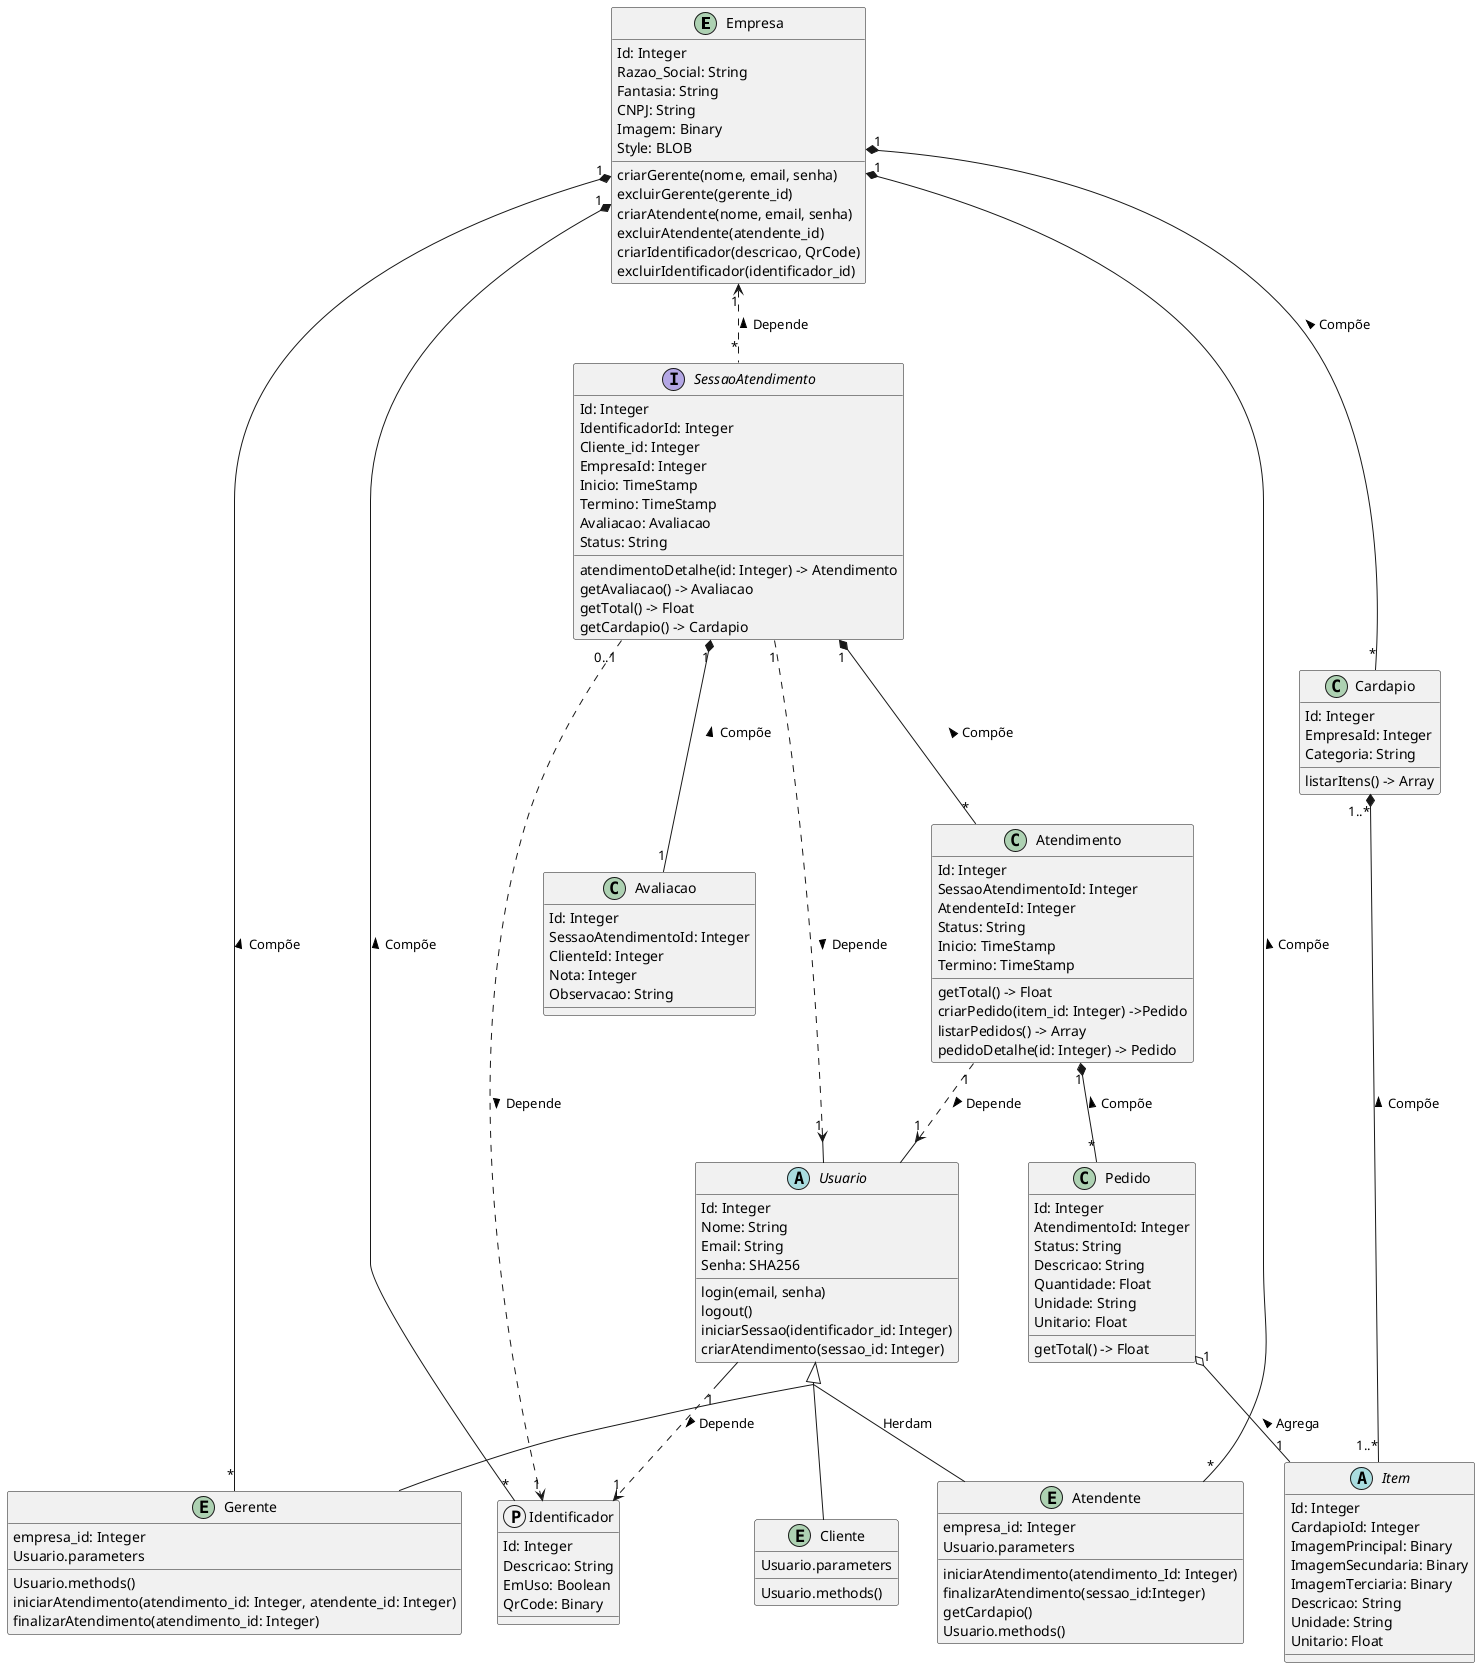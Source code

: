 @startuml classAtendimento
'usuario master'
entity Empresa {
    Id: Integer
    Razao_Social: String
    Fantasia: String
    CNPJ: String
    Imagem: Binary
    Style: BLOB
    criarGerente(nome, email, senha)
    excluirGerente(gerente_id)
    criarAtendente(nome, email, senha)
    excluirAtendente(atendente_id)
    criarIdentificador(descricao, QrCode)
    excluirIdentificador(identificador_id)
}
abstract class Usuario {
    Id: Integer
    Nome: String
    Email: String
    Senha: SHA256
    login(email, senha)
    logout()
    iniciarSessao(identificador_id: Integer)
    criarAtendimento(sessao_id: Integer)
}
entity Gerente {
    empresa_id: Integer
    Usuario.parameters
    Usuario.methods()
    iniciarAtendimento(atendimento_id: Integer, atendente_id: Integer)
    finalizarAtendimento(atendimento_id: Integer)
}
entity Atendente {
    empresa_id: Integer
    Usuario.parameters 
    'altera status do atendimento para em andamento'
    iniciarAtendimento(atendimento_Id: Integer) 
    finalizarAtendimento(sessao_id:Integer)
    getCardapio()
    Usuario.methods()
}
entity Cliente {
    Usuario.parameters
    'Cria atendimento com status pendente'
    Usuario.methods()
}
protocol Identificador {
    Id: Integer
    Descricao: String
    EmUso: Boolean
    QrCode: Binary
}
'Caso o cliente não faça login, registrar como cliente Anonimo'
interface SessaoAtendimento {
    Id: Integer
    IdentificadorId: Integer
    Cliente_id: Integer
    EmpresaId: Integer
    Inicio: TimeStamp
    Termino: TimeStamp
    Avaliacao: Avaliacao
    Status: String
    atendimentoDetalhe(id: Integer) -> Atendimento
    getAvaliacao() -> Avaliacao
    getTotal() -> Float
    getCardapio() -> Cardapio
}
class Atendimento {
    Id: Integer
    SessaoAtendimentoId: Integer 
    AtendenteId: Integer
    Status: String
    Inicio: TimeStamp
    Termino: TimeStamp
    getTotal() -> Float
    criarPedido(item_id: Integer) ->Pedido
    listarPedidos() -> Array
    pedidoDetalhe(id: Integer) -> Pedido
}
class Pedido {
    Id: Integer
    AtendimentoId: Integer
    Status: String
    Descricao: String
    Quantidade: Float
    Unidade: String
    Unitario: Float
    getTotal() -> Float
}
class Avaliacao {
    Id: Integer
    SessaoAtendimentoId: Integer
    ClienteId: Integer
    Nota: Integer
    Observacao: String
}
class Cardapio {
    Id: Integer
    EmpresaId: Integer
    Categoria: String
    listarItens() -> Array
}
abstract class Item {
    Id: Integer
    CardapioId: Integer
    ImagemPrincipal: Binary
    ImagemSecundaria: Binary
    ImagemTerciaria: Binary
    Descricao: String
    Unidade: String
    Unitario: Float
}
'Atendente live and die with Empresa'
Empresa "1" *-- "*" Atendente : < Compõe
Empresa "1" *-- "*" Gerente : < Compõe
SessaoAtendimento "1" *-- "*" Atendimento : < Compõe
SessaoAtendimento "1" *-- "1" Avaliacao : < Compõe
Empresa "1" *-- "*" Cardapio : < Compõe
Empresa "1" *-- "*" Identificador : < Compõe
Atendimento "1" *-- "*" Pedido : < Compõe
Cardapio "1..*" *-- "1..*" Item : < Compõe


'Item is part of Pedido'
Pedido "1" o-- "1" Item : < Agrega

'Dependecies'
Atendimento "1" ..> "1" Usuario : Depende > 
SessaoAtendimento "1" ..> "1" Usuario : Depende >
SessaoAtendimento "0..1" ..> "1" Identificador : Depende >
Usuario "1" ..> "1" Identificador : Depende >
Empresa "1" <.. "*" SessaoAtendimento : < Depende 
'Heranças'
skinparam groupInheritance 2
Usuario <|-- Gerente
Usuario <|-- Atendente : Herdam
Usuario <|-- Cliente
@enduml